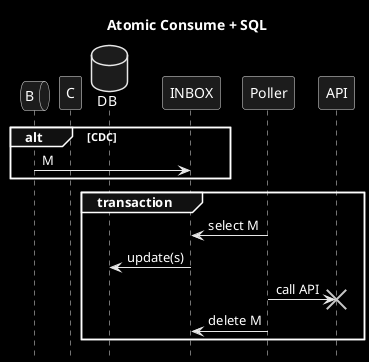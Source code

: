 @startuml
title Atomic Consume + SQL
hide footbox
skinparam monochrome reverse
queue B
participant C
database DB

'B->C: M
'C->INBOX: insert M
'C->B: Ack M
alt CDC
    B->INBOX:M
end

group transaction
    Poller->INBOX: select M
    INBOX->DB: update(s)
    Poller->API!!: call API
    Poller->INBOX: delete M
end

@enduml
? inbox pattern
